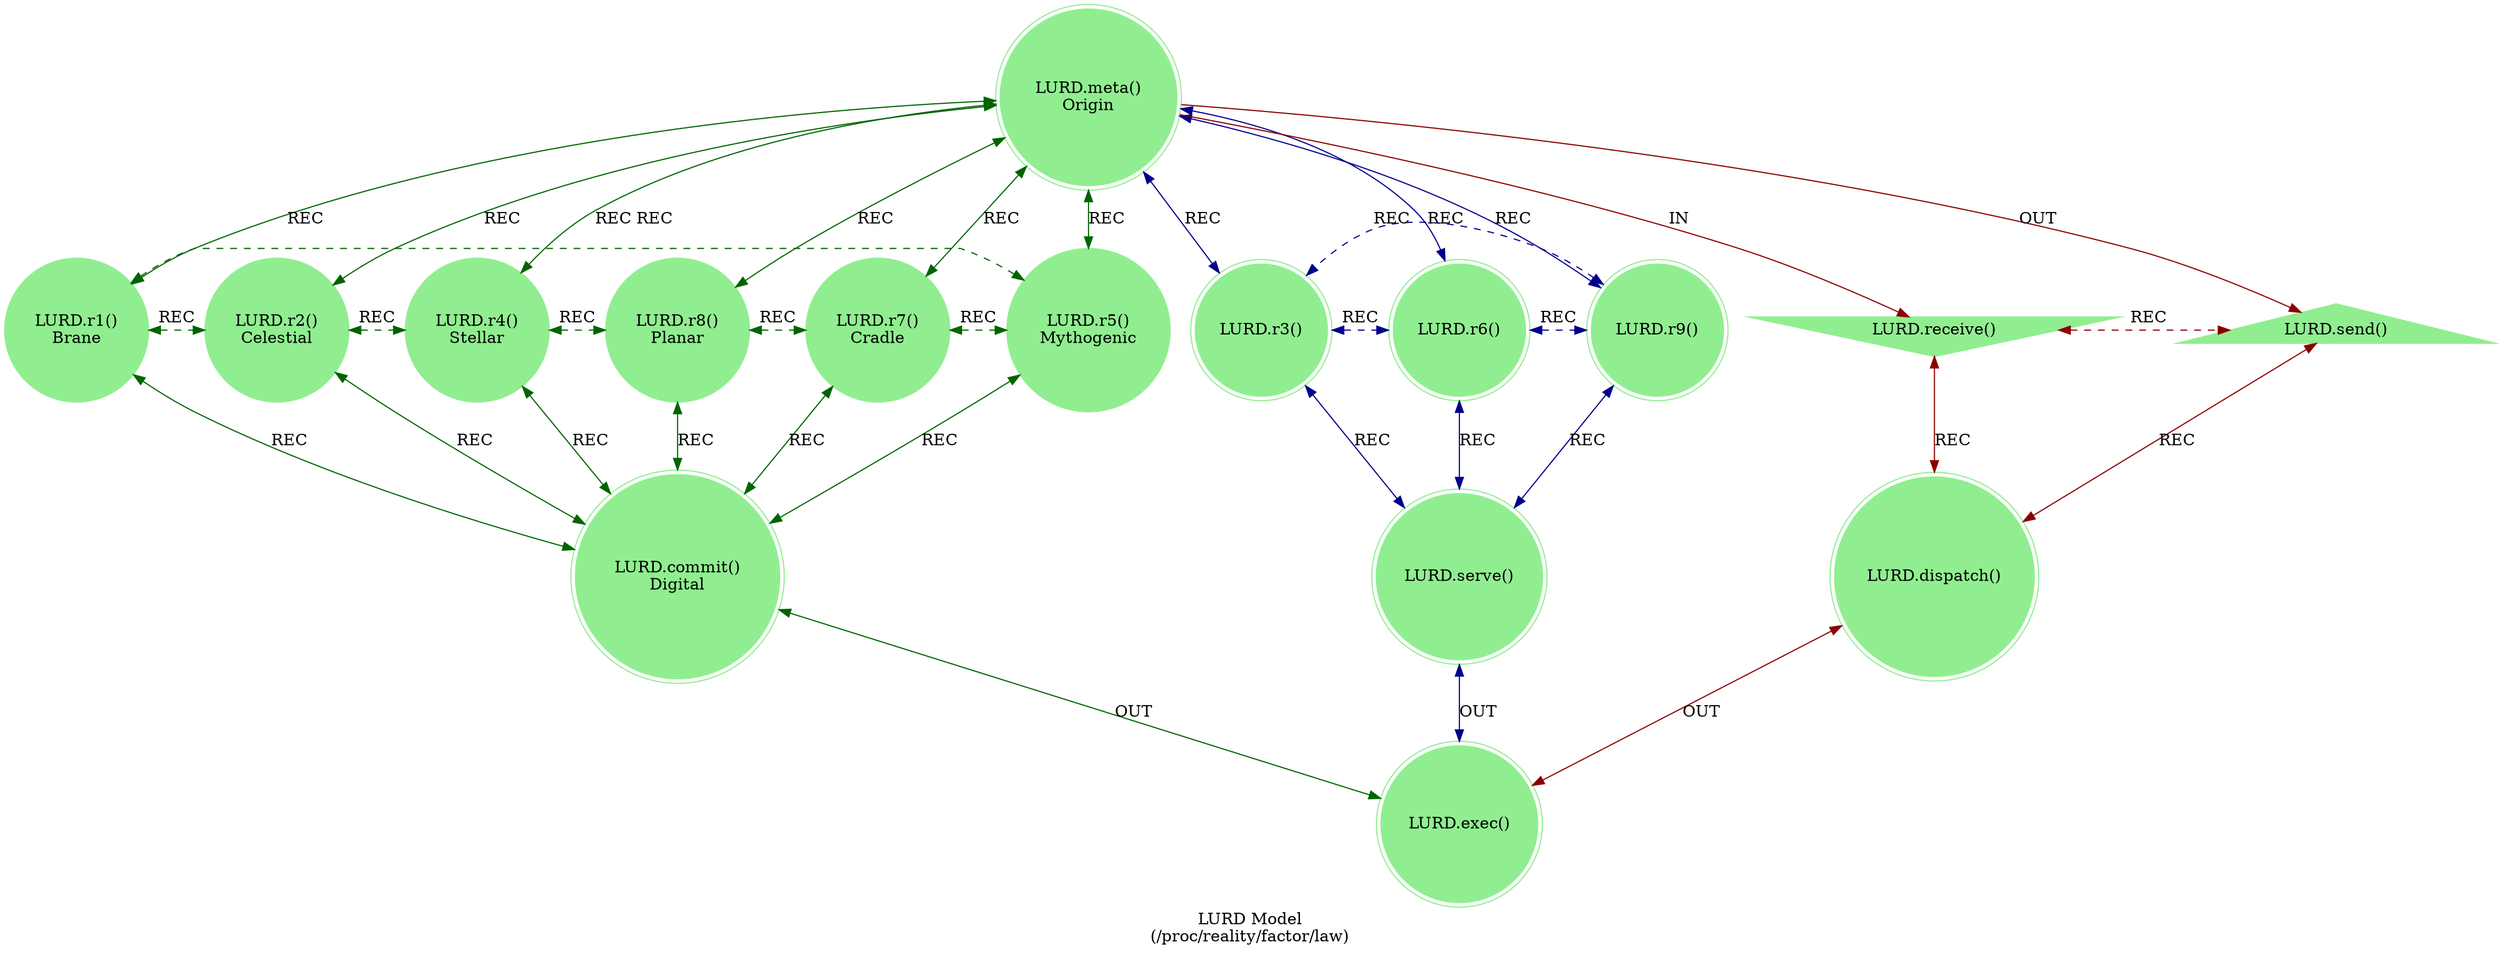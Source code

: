 strict digraph LURDModel {
    label = "LURD Model\n(/proc/reality/factor/law)";
    style = filled;
    color = lightgray;
    node [shape = circle; style = filled; color = lightgreen;];
    
    // The Axis A-0-B (In-Meta-Out).
    // The Sacred 3-6-9 (Vortex of Perception).
    // The Vortex 1-2-4-8-7-5 (Vortex of Comprehension).
    // The Router C-D-E
    // The Closure F
    spark_0_lurd_seed_t [label = "LURD.meta()\nOrigin";comment = "";shape = doublecircle;];
    spark_1_lurd_seed_t [label = "LURD.r1()\nBrane";comment = "";shape = circle;];
    spark_2_lurd_seed_t [label = "LURD.r2()\nCelestial";comment = "";shape = circle;];
    spark_4_lurd_seed_t [label = "LURD.r4()\nStellar";comment = "";shape = circle;];
    spark_8_lurd_seed_t [label = "LURD.r8()\nPlanar";comment = "";shape = circle;];
    spark_7_lurd_seed_t [label = "LURD.r7()\nCradle";comment = "";shape = circle;];
    spark_5_lurd_seed_t [label = "LURD.r5()\nMythogenic";comment = "";shape = circle;];
    spark_3_lurd_seed_t [label = "LURD.r3()\n";comment = "";shape = doublecircle;];
    spark_6_lurd_seed_t [label = "LURD.r6()\n";comment = "";shape = doublecircle;];
    spark_9_lurd_seed_t [label = "LURD.r9()\n";comment = "";shape = doublecircle;];
    spark_a_lurd_seed_t [label = "LURD.receive()\n";comment = "";shape = invtriangle;];
    spark_b_lurd_seed_t [label = "LURD.send()\n";comment = "";shape = triangle;];
    spark_c_lurd_seed_t [label = "LURD.dispatch()\n";comment = "";shape = doublecircle;];
    spark_d_lurd_seed_t [label = "LURD.commit()\nDigital";comment = "";shape = doublecircle;];
    spark_e_lurd_seed_t [label = "LURD.serve()\n";comment = "";shape = doublecircle;];
    spark_f_lurd_seed_t [label = "LURD.exec()\n";comment = "";shape = doublecircle;];
    
    // IN = Input
    // OUT = Output
    // REC = Recursion
    spark_0_lurd_seed_t -> spark_a_lurd_seed_t [label = "IN"; color = darkred; comment = "";];
    spark_0_lurd_seed_t -> spark_b_lurd_seed_t [label = "OUT"; color = darkred; comment = "";];
    spark_0_lurd_seed_t -> {spark_3_lurd_seed_t spark_6_lurd_seed_t spark_9_lurd_seed_t} [label = "REC"; color = darkblue; comment = ""; dir = both;];
    spark_0_lurd_seed_t -> {spark_1_lurd_seed_t spark_2_lurd_seed_t spark_4_lurd_seed_t spark_8_lurd_seed_t spark_7_lurd_seed_t spark_5_lurd_seed_t} [label = "REC"; color = darkgreen; comment = ""; dir = both;];
    
    {spark_a_lurd_seed_t spark_b_lurd_seed_t} -> spark_c_lurd_seed_t [label = "REC"; color = darkred; comment = ""; dir = both;];
    {spark_1_lurd_seed_t spark_2_lurd_seed_t spark_4_lurd_seed_t spark_8_lurd_seed_t spark_7_lurd_seed_t spark_5_lurd_seed_t} -> spark_d_lurd_seed_t [label = "REC"; color = darkgreen; comment = ""; dir = both;];
    {spark_3_lurd_seed_t spark_6_lurd_seed_t spark_9_lurd_seed_t} -> spark_e_lurd_seed_t [label = "REC"; color = darkblue; comment = ""; dir = both;];
    
    spark_1_lurd_seed_t -> spark_2_lurd_seed_t -> spark_4_lurd_seed_t -> spark_8_lurd_seed_t -> spark_7_lurd_seed_t -> spark_5_lurd_seed_t -> spark_1_lurd_seed_t [label = "REC"; color = darkgreen; comment = ""; style = dashed; constraint = false; dir = both;];
    spark_3_lurd_seed_t -> spark_6_lurd_seed_t -> spark_9_lurd_seed_t -> spark_3_lurd_seed_t [label = "REC"; color = darkblue; comment = ""; style = dashed; constraint = false; dir = both;];
    spark_a_lurd_seed_t -> spark_b_lurd_seed_t [label = "REC"; color = darkred; comment = ""; constraint = false; style = dashed; dir = both;];
    
    spark_c_lurd_seed_t -> spark_f_lurd_seed_t [label = "OUT"; color = darkred; comment = ""; dir = both;];
    spark_d_lurd_seed_t -> spark_f_lurd_seed_t [label = "OUT"; color = darkgreen; comment = ""; dir = both;];
    spark_e_lurd_seed_t -> spark_f_lurd_seed_t [label = "OUT"; color = darkblue; comment = ""; dir = both;];
}